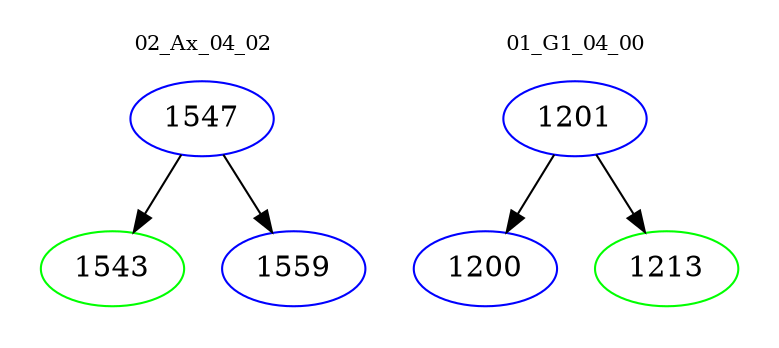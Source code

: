 digraph{
subgraph cluster_0 {
color = white
label = "02_Ax_04_02";
fontsize=10;
T0_1547 [label="1547", color="blue"]
T0_1547 -> T0_1543 [color="black"]
T0_1543 [label="1543", color="green"]
T0_1547 -> T0_1559 [color="black"]
T0_1559 [label="1559", color="blue"]
}
subgraph cluster_1 {
color = white
label = "01_G1_04_00";
fontsize=10;
T1_1201 [label="1201", color="blue"]
T1_1201 -> T1_1200 [color="black"]
T1_1200 [label="1200", color="blue"]
T1_1201 -> T1_1213 [color="black"]
T1_1213 [label="1213", color="green"]
}
}
